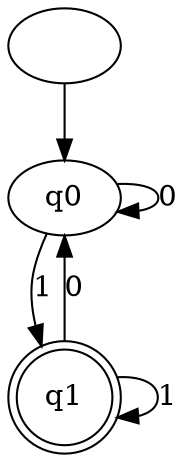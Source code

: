digraph Automaton {
	q0
	q1 [shape=doublecircle]
	"" -> q0
	q0 -> q0 [label=0]
	q0 -> q1 [label=1]
	q1 -> q0 [label=0]
	q1 -> q1 [label=1]
}
